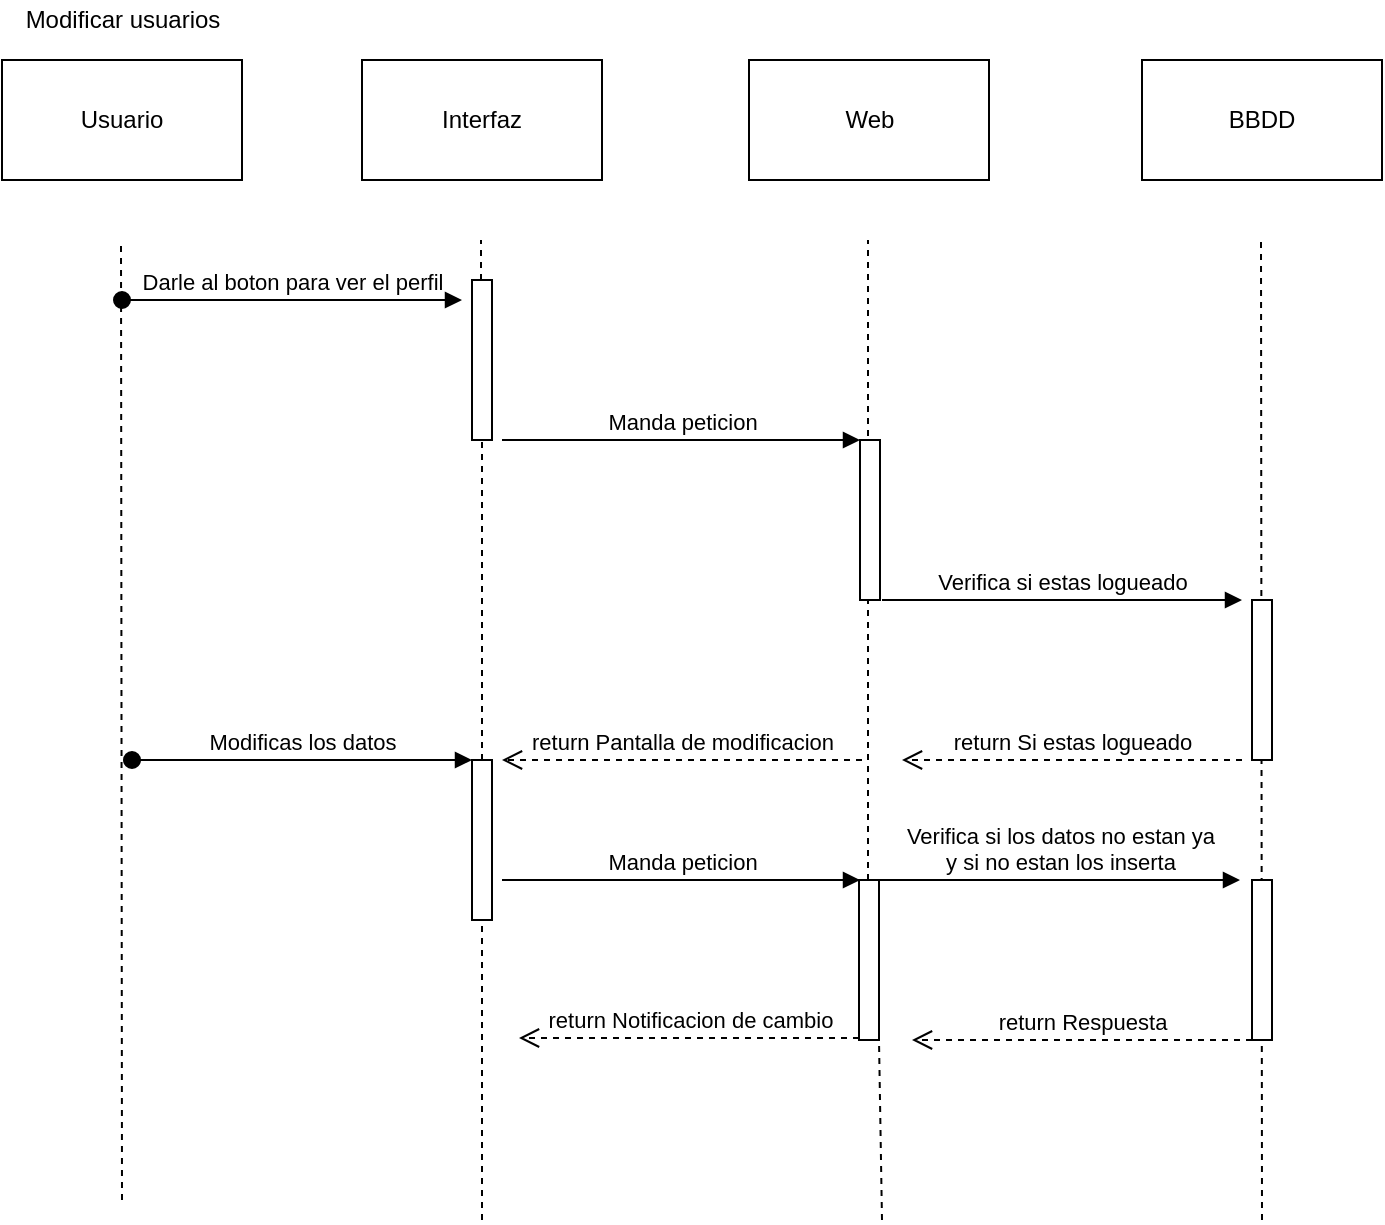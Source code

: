 <mxfile version="20.0.1" type="device"><diagram id="syH3t25BF6bZU950BO2Q" name="Page-1"><mxGraphModel dx="1108" dy="450" grid="1" gridSize="10" guides="1" tooltips="1" connect="1" arrows="1" fold="1" page="1" pageScale="1" pageWidth="827" pageHeight="1169" math="0" shadow="0"><root><mxCell id="0"/><mxCell id="1" parent="0"/><mxCell id="IWL9t3Ghjv1WxAvG_YHX-1" value="Modificar usuarios" style="text;html=1;align=center;verticalAlign=middle;resizable=0;points=[];autosize=1;strokeColor=none;fillColor=none;" vertex="1" parent="1"><mxGeometry x="45" y="20" width="110" height="20" as="geometry"/></mxCell><mxCell id="IWL9t3Ghjv1WxAvG_YHX-2" value="Usuario" style="rounded=0;whiteSpace=wrap;html=1;" vertex="1" parent="1"><mxGeometry x="40" y="50" width="120" height="60" as="geometry"/></mxCell><mxCell id="IWL9t3Ghjv1WxAvG_YHX-3" value="Interfaz" style="rounded=0;whiteSpace=wrap;html=1;" vertex="1" parent="1"><mxGeometry x="220" y="50" width="120" height="60" as="geometry"/></mxCell><mxCell id="IWL9t3Ghjv1WxAvG_YHX-4" value="Web" style="rounded=0;whiteSpace=wrap;html=1;" vertex="1" parent="1"><mxGeometry x="413.5" y="50" width="120" height="60" as="geometry"/></mxCell><mxCell id="IWL9t3Ghjv1WxAvG_YHX-5" value="BBDD" style="rounded=0;whiteSpace=wrap;html=1;" vertex="1" parent="1"><mxGeometry x="610" y="50" width="120" height="60" as="geometry"/></mxCell><mxCell id="IWL9t3Ghjv1WxAvG_YHX-6" value="" style="endArrow=none;dashed=1;html=1;rounded=0;" edge="1" parent="1"><mxGeometry width="50" height="50" relative="1" as="geometry"><mxPoint x="100" y="620" as="sourcePoint"/><mxPoint x="99.5" y="140" as="targetPoint"/></mxGeometry></mxCell><mxCell id="IWL9t3Ghjv1WxAvG_YHX-8" value="" style="endArrow=none;dashed=1;html=1;rounded=0;startArrow=none;" edge="1" parent="1" source="IWL9t3Ghjv1WxAvG_YHX-15"><mxGeometry width="50" height="50" relative="1" as="geometry"><mxPoint x="279.5" y="450" as="sourcePoint"/><mxPoint x="279.5" y="140" as="targetPoint"/></mxGeometry></mxCell><mxCell id="IWL9t3Ghjv1WxAvG_YHX-9" value="" style="endArrow=none;dashed=1;html=1;rounded=0;startArrow=none;" edge="1" parent="1" source="IWL9t3Ghjv1WxAvG_YHX-33"><mxGeometry width="50" height="50" relative="1" as="geometry"><mxPoint x="480" y="630" as="sourcePoint"/><mxPoint x="473" y="140" as="targetPoint"/></mxGeometry></mxCell><mxCell id="IWL9t3Ghjv1WxAvG_YHX-10" value="" style="endArrow=none;dashed=1;html=1;rounded=0;" edge="1" parent="1"><mxGeometry width="50" height="50" relative="1" as="geometry"><mxPoint x="670" y="630" as="sourcePoint"/><mxPoint x="669.5" y="140" as="targetPoint"/></mxGeometry></mxCell><mxCell id="IWL9t3Ghjv1WxAvG_YHX-11" value="Darle al boton para ver el perfil" style="html=1;verticalAlign=bottom;startArrow=oval;startFill=1;endArrow=block;startSize=8;rounded=0;" edge="1" parent="1"><mxGeometry width="60" relative="1" as="geometry"><mxPoint x="100" y="170" as="sourcePoint"/><mxPoint x="270" y="170" as="targetPoint"/></mxGeometry></mxCell><mxCell id="IWL9t3Ghjv1WxAvG_YHX-15" value="" style="html=1;points=[];perimeter=orthogonalPerimeter;" vertex="1" parent="1"><mxGeometry x="275" y="160" width="10" height="80" as="geometry"/></mxCell><mxCell id="IWL9t3Ghjv1WxAvG_YHX-16" value="" style="endArrow=none;dashed=1;html=1;rounded=0;startArrow=none;" edge="1" parent="1" target="IWL9t3Ghjv1WxAvG_YHX-15"><mxGeometry width="50" height="50" relative="1" as="geometry"><mxPoint x="280" y="400" as="sourcePoint"/><mxPoint x="279.5" y="140" as="targetPoint"/></mxGeometry></mxCell><mxCell id="IWL9t3Ghjv1WxAvG_YHX-18" value="" style="html=1;points=[];perimeter=orthogonalPerimeter;" vertex="1" parent="1"><mxGeometry x="469" y="240" width="10" height="80" as="geometry"/></mxCell><mxCell id="IWL9t3Ghjv1WxAvG_YHX-19" value="Manda peticion" style="html=1;verticalAlign=bottom;endArrow=block;entryX=0;entryY=0;rounded=0;exitX=1.5;exitY=1;exitDx=0;exitDy=0;exitPerimeter=0;" edge="1" target="IWL9t3Ghjv1WxAvG_YHX-18" parent="1" source="IWL9t3Ghjv1WxAvG_YHX-15"><mxGeometry relative="1" as="geometry"><mxPoint x="399" y="240" as="sourcePoint"/></mxGeometry></mxCell><mxCell id="IWL9t3Ghjv1WxAvG_YHX-23" value="" style="endArrow=none;dashed=1;html=1;rounded=0;startArrow=none;" edge="1" parent="1" source="IWL9t3Ghjv1WxAvG_YHX-30"><mxGeometry width="50" height="50" relative="1" as="geometry"><mxPoint x="280" y="630" as="sourcePoint"/><mxPoint x="280" y="400" as="targetPoint"/></mxGeometry></mxCell><mxCell id="IWL9t3Ghjv1WxAvG_YHX-24" value="Verifica si estas logueado" style="html=1;verticalAlign=bottom;endArrow=block;rounded=0;" edge="1" parent="1"><mxGeometry width="80" relative="1" as="geometry"><mxPoint x="480" y="320" as="sourcePoint"/><mxPoint x="660" y="320" as="targetPoint"/></mxGeometry></mxCell><mxCell id="IWL9t3Ghjv1WxAvG_YHX-25" value="" style="html=1;points=[];perimeter=orthogonalPerimeter;" vertex="1" parent="1"><mxGeometry x="665" y="320" width="10" height="80" as="geometry"/></mxCell><mxCell id="IWL9t3Ghjv1WxAvG_YHX-26" value="return Si estas logueado" style="html=1;verticalAlign=bottom;endArrow=open;dashed=1;endSize=8;rounded=0;" edge="1" parent="1"><mxGeometry relative="1" as="geometry"><mxPoint x="660" y="400" as="sourcePoint"/><mxPoint x="490" y="400" as="targetPoint"/></mxGeometry></mxCell><mxCell id="IWL9t3Ghjv1WxAvG_YHX-27" value="return Pantalla de modificacion" style="html=1;verticalAlign=bottom;endArrow=open;dashed=1;endSize=8;rounded=0;" edge="1" parent="1"><mxGeometry relative="1" as="geometry"><mxPoint x="470" y="400" as="sourcePoint"/><mxPoint x="290" y="400" as="targetPoint"/></mxGeometry></mxCell><mxCell id="IWL9t3Ghjv1WxAvG_YHX-29" value="Modificas los datos" style="html=1;verticalAlign=bottom;startArrow=oval;startFill=1;endArrow=block;startSize=8;rounded=0;" edge="1" parent="1"><mxGeometry width="60" relative="1" as="geometry"><mxPoint x="105" y="400" as="sourcePoint"/><mxPoint x="275" y="400" as="targetPoint"/></mxGeometry></mxCell><mxCell id="IWL9t3Ghjv1WxAvG_YHX-30" value="" style="html=1;points=[];perimeter=orthogonalPerimeter;" vertex="1" parent="1"><mxGeometry x="275" y="400" width="10" height="80" as="geometry"/></mxCell><mxCell id="IWL9t3Ghjv1WxAvG_YHX-31" value="" style="endArrow=none;dashed=1;html=1;rounded=0;" edge="1" parent="1" target="IWL9t3Ghjv1WxAvG_YHX-30"><mxGeometry width="50" height="50" relative="1" as="geometry"><mxPoint x="280" y="630" as="sourcePoint"/><mxPoint x="280" y="400" as="targetPoint"/></mxGeometry></mxCell><mxCell id="IWL9t3Ghjv1WxAvG_YHX-32" value="Manda peticion" style="html=1;verticalAlign=bottom;endArrow=block;entryX=0;entryY=0;rounded=0;exitX=1.5;exitY=1;exitDx=0;exitDy=0;exitPerimeter=0;" edge="1" parent="1"><mxGeometry relative="1" as="geometry"><mxPoint x="290" y="460" as="sourcePoint"/><mxPoint x="469" y="460.0" as="targetPoint"/></mxGeometry></mxCell><mxCell id="IWL9t3Ghjv1WxAvG_YHX-33" value="" style="html=1;points=[];perimeter=orthogonalPerimeter;" vertex="1" parent="1"><mxGeometry x="468.5" y="460" width="10" height="80" as="geometry"/></mxCell><mxCell id="IWL9t3Ghjv1WxAvG_YHX-34" value="" style="endArrow=none;dashed=1;html=1;rounded=0;" edge="1" parent="1" target="IWL9t3Ghjv1WxAvG_YHX-33"><mxGeometry width="50" height="50" relative="1" as="geometry"><mxPoint x="480" y="630" as="sourcePoint"/><mxPoint x="473" y="140" as="targetPoint"/></mxGeometry></mxCell><mxCell id="IWL9t3Ghjv1WxAvG_YHX-35" value="Verifica si los datos no estan ya&lt;br&gt;y si no estan los inserta" style="html=1;verticalAlign=bottom;endArrow=block;rounded=0;" edge="1" parent="1"><mxGeometry width="80" relative="1" as="geometry"><mxPoint x="479" y="460" as="sourcePoint"/><mxPoint x="659" y="460" as="targetPoint"/></mxGeometry></mxCell><mxCell id="IWL9t3Ghjv1WxAvG_YHX-36" value="return Respuesta" style="html=1;verticalAlign=bottom;endArrow=open;dashed=1;endSize=8;rounded=0;" edge="1" parent="1"><mxGeometry relative="1" as="geometry"><mxPoint x="665" y="540" as="sourcePoint"/><mxPoint x="495" y="540" as="targetPoint"/></mxGeometry></mxCell><mxCell id="IWL9t3Ghjv1WxAvG_YHX-37" value="" style="html=1;points=[];perimeter=orthogonalPerimeter;" vertex="1" parent="1"><mxGeometry x="665" y="460" width="10" height="80" as="geometry"/></mxCell><mxCell id="IWL9t3Ghjv1WxAvG_YHX-38" value="return Notificacion de cambio" style="html=1;verticalAlign=bottom;endArrow=open;dashed=1;endSize=8;rounded=0;" edge="1" parent="1"><mxGeometry relative="1" as="geometry"><mxPoint x="468.5" y="539" as="sourcePoint"/><mxPoint x="298.5" y="539" as="targetPoint"/></mxGeometry></mxCell></root></mxGraphModel></diagram></mxfile>